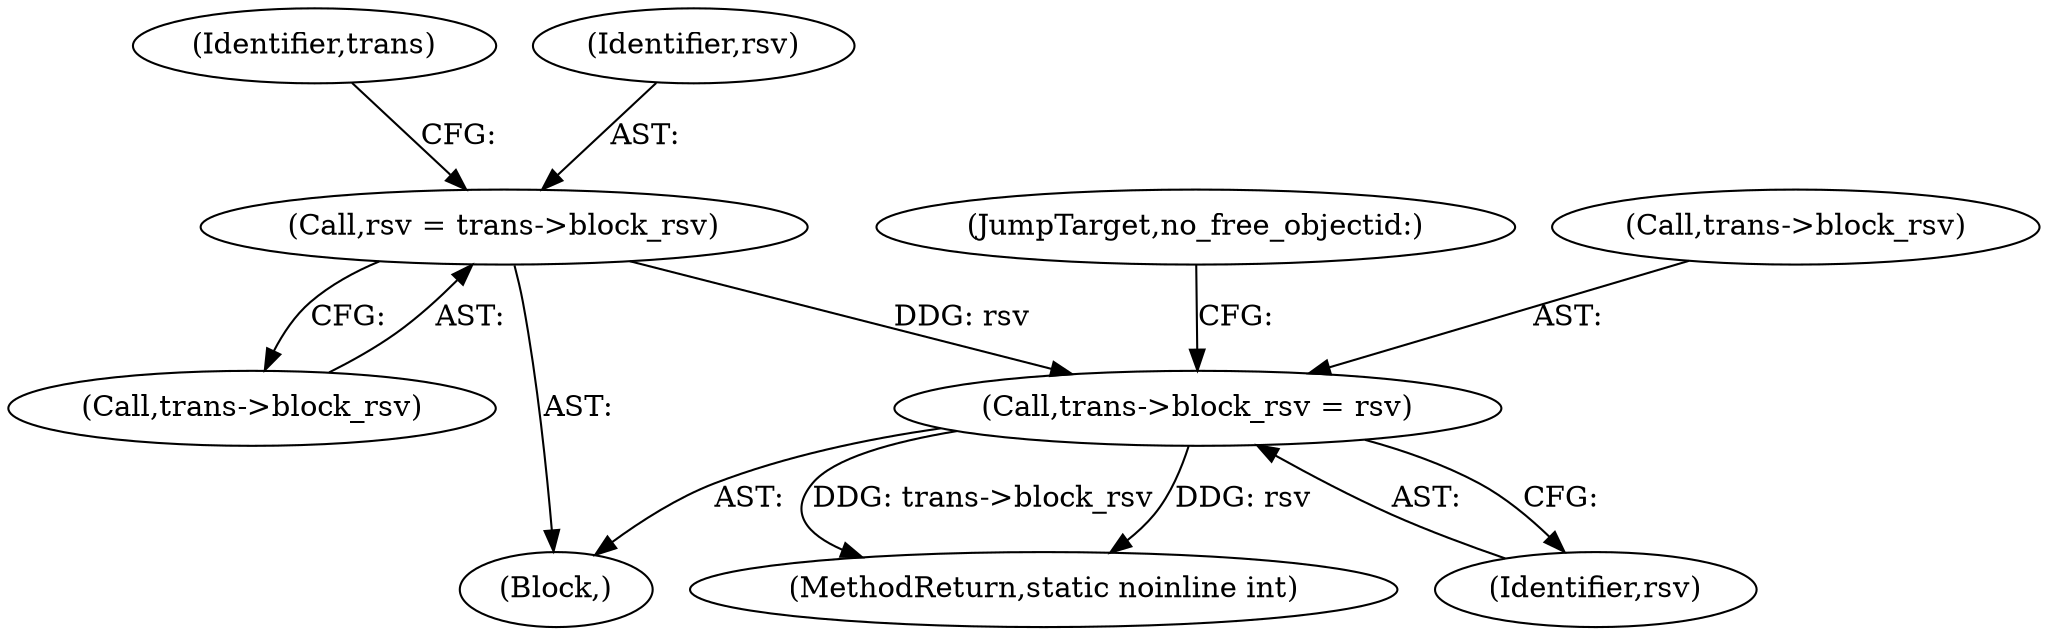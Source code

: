 digraph "0_linux_9c52057c698fb96f8f07e7a4bcf4801a092bda89_2@pointer" {
"1000757" [label="(Call,trans->block_rsv = rsv)"];
"1000275" [label="(Call,rsv = trans->block_rsv)"];
"1000761" [label="(Identifier,rsv)"];
"1000757" [label="(Call,trans->block_rsv = rsv)"];
"1000762" [label="(JumpTarget,no_free_objectid:)"];
"1000781" [label="(MethodReturn,static noinline int)"];
"1000758" [label="(Call,trans->block_rsv)"];
"1000114" [label="(Block,)"];
"1000275" [label="(Call,rsv = trans->block_rsv)"];
"1000277" [label="(Call,trans->block_rsv)"];
"1000282" [label="(Identifier,trans)"];
"1000276" [label="(Identifier,rsv)"];
"1000757" -> "1000114"  [label="AST: "];
"1000757" -> "1000761"  [label="CFG: "];
"1000758" -> "1000757"  [label="AST: "];
"1000761" -> "1000757"  [label="AST: "];
"1000762" -> "1000757"  [label="CFG: "];
"1000757" -> "1000781"  [label="DDG: trans->block_rsv"];
"1000757" -> "1000781"  [label="DDG: rsv"];
"1000275" -> "1000757"  [label="DDG: rsv"];
"1000275" -> "1000114"  [label="AST: "];
"1000275" -> "1000277"  [label="CFG: "];
"1000276" -> "1000275"  [label="AST: "];
"1000277" -> "1000275"  [label="AST: "];
"1000282" -> "1000275"  [label="CFG: "];
}
